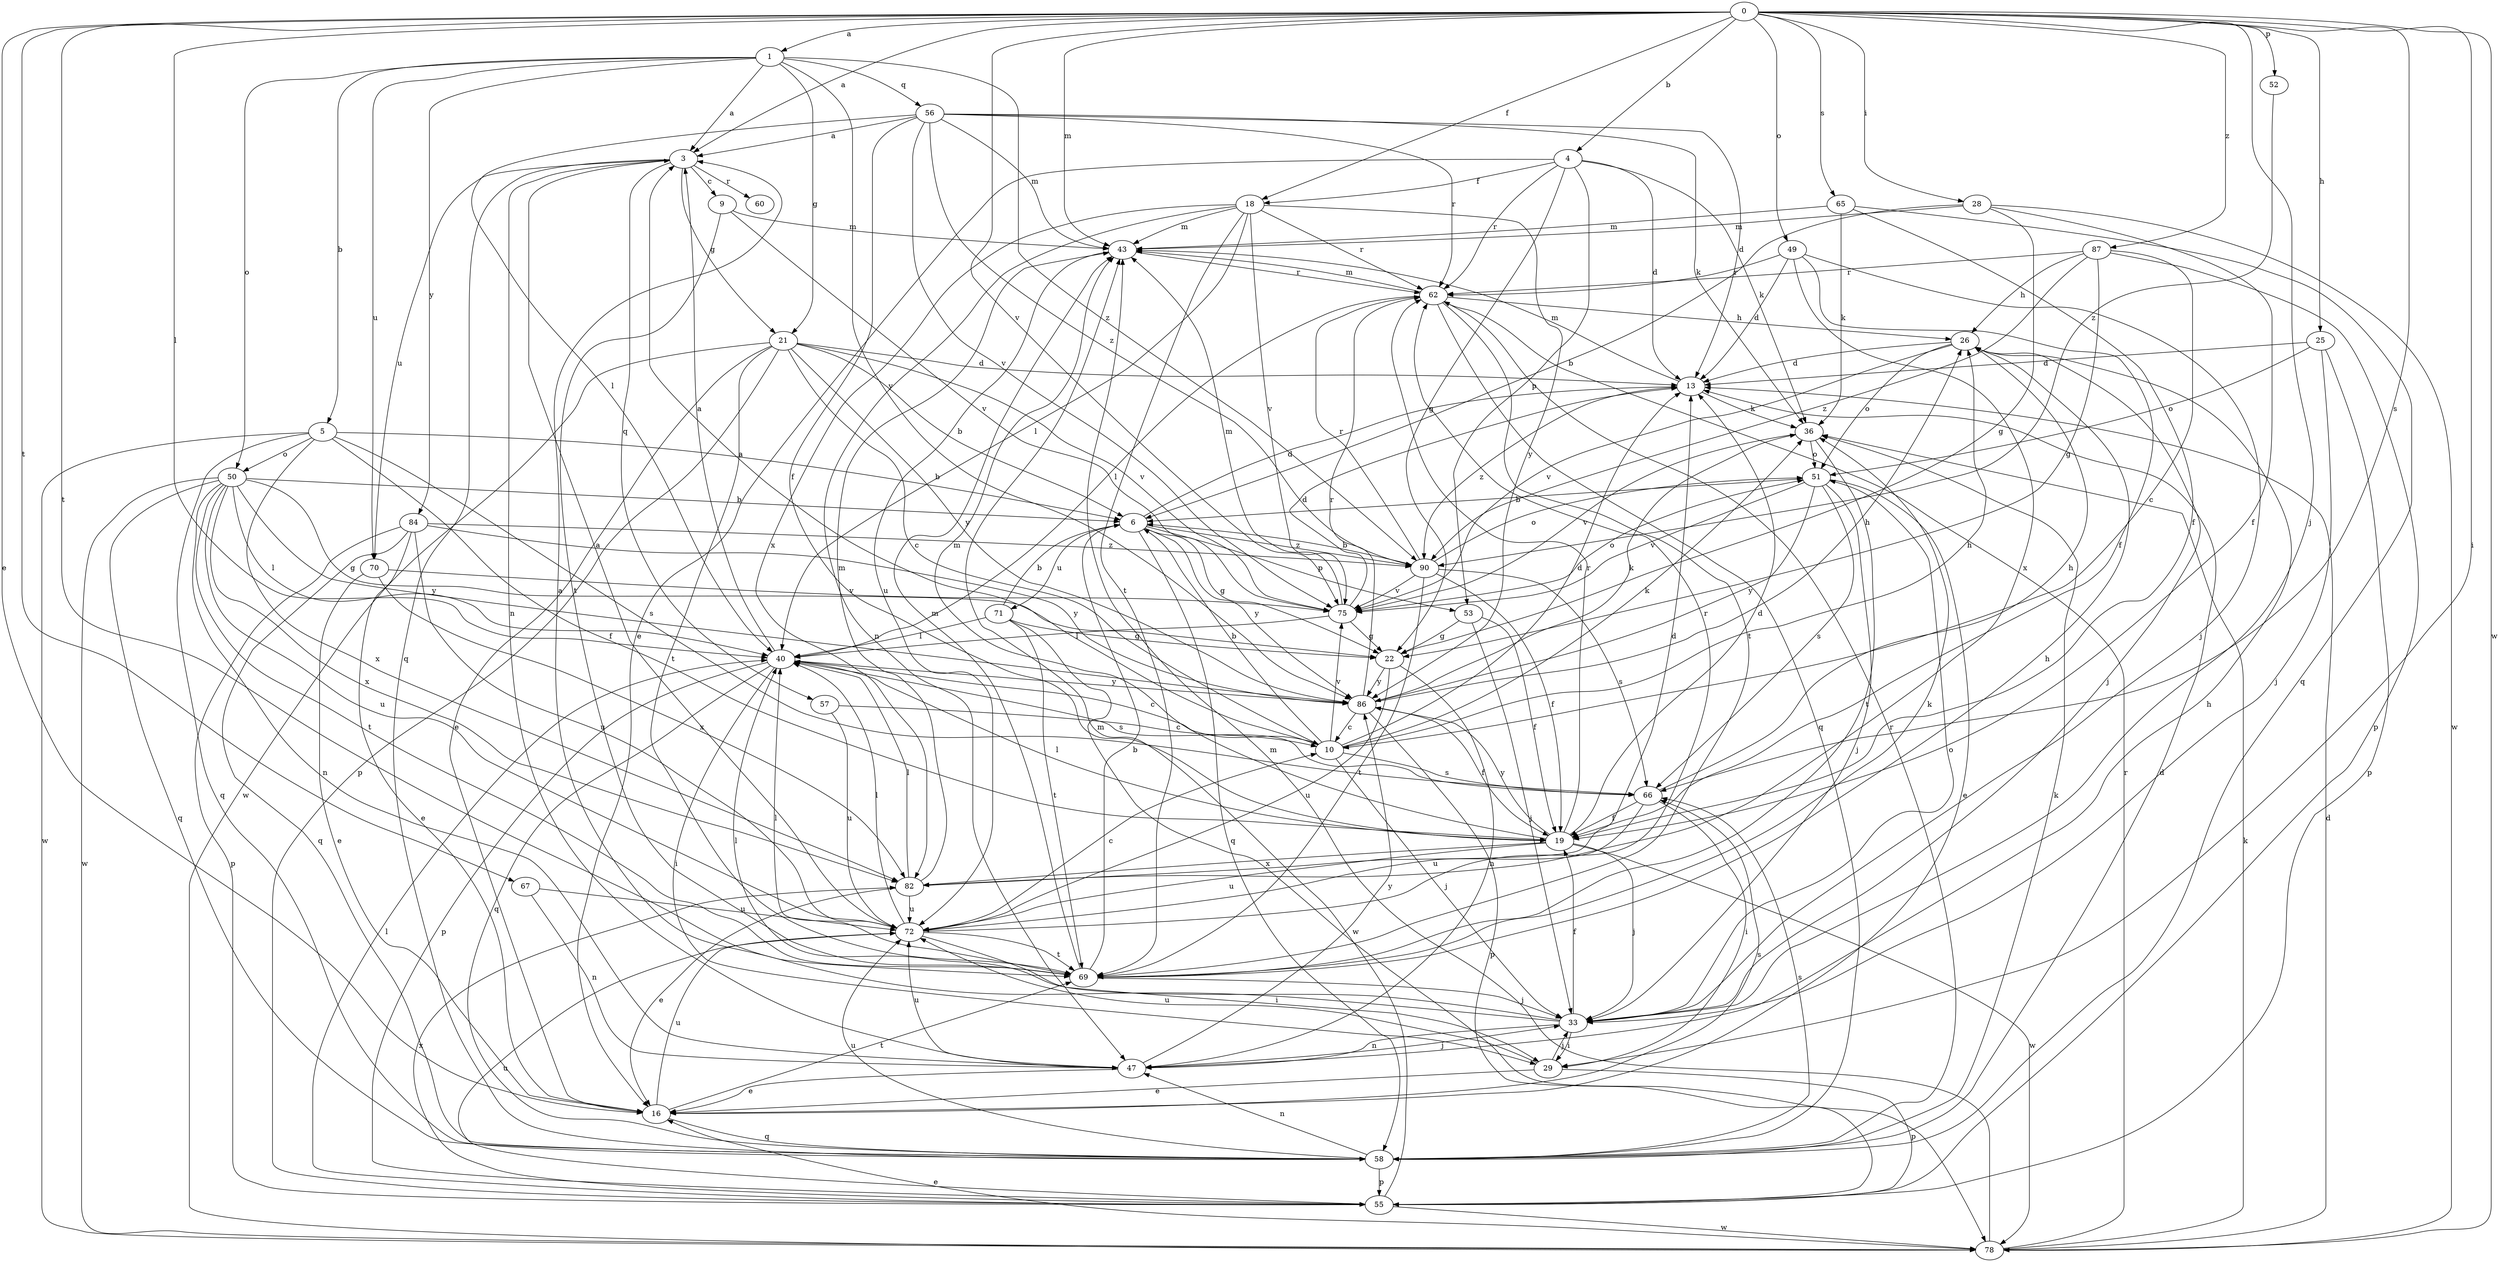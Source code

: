 strict digraph  {
0;
1;
3;
4;
5;
6;
9;
10;
13;
16;
18;
19;
21;
22;
25;
26;
28;
29;
33;
36;
40;
43;
47;
49;
50;
51;
52;
53;
55;
56;
57;
58;
60;
62;
65;
66;
67;
69;
70;
71;
72;
75;
78;
82;
84;
86;
87;
90;
0 -> 1  [label=a];
0 -> 3  [label=a];
0 -> 4  [label=b];
0 -> 16  [label=e];
0 -> 18  [label=f];
0 -> 25  [label=h];
0 -> 28  [label=i];
0 -> 29  [label=i];
0 -> 33  [label=j];
0 -> 40  [label=l];
0 -> 43  [label=m];
0 -> 49  [label=o];
0 -> 52  [label=p];
0 -> 65  [label=s];
0 -> 66  [label=s];
0 -> 67  [label=t];
0 -> 69  [label=t];
0 -> 75  [label=v];
0 -> 78  [label=w];
0 -> 87  [label=z];
1 -> 3  [label=a];
1 -> 5  [label=b];
1 -> 21  [label=g];
1 -> 50  [label=o];
1 -> 56  [label=q];
1 -> 70  [label=u];
1 -> 84  [label=y];
1 -> 86  [label=y];
1 -> 90  [label=z];
3 -> 9  [label=c];
3 -> 21  [label=g];
3 -> 47  [label=n];
3 -> 57  [label=q];
3 -> 58  [label=q];
3 -> 60  [label=r];
3 -> 70  [label=u];
4 -> 13  [label=d];
4 -> 16  [label=e];
4 -> 18  [label=f];
4 -> 22  [label=g];
4 -> 36  [label=k];
4 -> 53  [label=p];
4 -> 62  [label=r];
5 -> 6  [label=b];
5 -> 19  [label=f];
5 -> 50  [label=o];
5 -> 58  [label=q];
5 -> 66  [label=s];
5 -> 78  [label=w];
5 -> 82  [label=x];
6 -> 13  [label=d];
6 -> 22  [label=g];
6 -> 53  [label=p];
6 -> 58  [label=q];
6 -> 71  [label=u];
6 -> 86  [label=y];
6 -> 90  [label=z];
9 -> 43  [label=m];
9 -> 69  [label=t];
9 -> 75  [label=v];
10 -> 3  [label=a];
10 -> 6  [label=b];
10 -> 13  [label=d];
10 -> 26  [label=h];
10 -> 33  [label=j];
10 -> 36  [label=k];
10 -> 66  [label=s];
10 -> 75  [label=v];
13 -> 36  [label=k];
13 -> 43  [label=m];
13 -> 90  [label=z];
16 -> 58  [label=q];
16 -> 66  [label=s];
16 -> 69  [label=t];
16 -> 72  [label=u];
18 -> 40  [label=l];
18 -> 43  [label=m];
18 -> 47  [label=n];
18 -> 62  [label=r];
18 -> 69  [label=t];
18 -> 75  [label=v];
18 -> 82  [label=x];
18 -> 86  [label=y];
19 -> 13  [label=d];
19 -> 33  [label=j];
19 -> 40  [label=l];
19 -> 43  [label=m];
19 -> 62  [label=r];
19 -> 72  [label=u];
19 -> 78  [label=w];
19 -> 82  [label=x];
19 -> 86  [label=y];
21 -> 6  [label=b];
21 -> 10  [label=c];
21 -> 13  [label=d];
21 -> 16  [label=e];
21 -> 55  [label=p];
21 -> 69  [label=t];
21 -> 75  [label=v];
21 -> 78  [label=w];
21 -> 86  [label=y];
22 -> 47  [label=n];
22 -> 72  [label=u];
22 -> 86  [label=y];
25 -> 13  [label=d];
25 -> 33  [label=j];
25 -> 51  [label=o];
25 -> 55  [label=p];
26 -> 13  [label=d];
26 -> 33  [label=j];
26 -> 51  [label=o];
26 -> 75  [label=v];
28 -> 6  [label=b];
28 -> 19  [label=f];
28 -> 22  [label=g];
28 -> 43  [label=m];
28 -> 78  [label=w];
29 -> 16  [label=e];
29 -> 33  [label=j];
29 -> 55  [label=p];
29 -> 72  [label=u];
33 -> 3  [label=a];
33 -> 19  [label=f];
33 -> 29  [label=i];
33 -> 40  [label=l];
33 -> 47  [label=n];
33 -> 51  [label=o];
36 -> 51  [label=o];
36 -> 69  [label=t];
36 -> 75  [label=v];
40 -> 3  [label=a];
40 -> 10  [label=c];
40 -> 29  [label=i];
40 -> 55  [label=p];
40 -> 58  [label=q];
40 -> 66  [label=s];
40 -> 86  [label=y];
43 -> 62  [label=r];
43 -> 72  [label=u];
47 -> 16  [label=e];
47 -> 26  [label=h];
47 -> 33  [label=j];
47 -> 72  [label=u];
47 -> 86  [label=y];
49 -> 13  [label=d];
49 -> 19  [label=f];
49 -> 33  [label=j];
49 -> 62  [label=r];
49 -> 82  [label=x];
50 -> 6  [label=b];
50 -> 22  [label=g];
50 -> 40  [label=l];
50 -> 47  [label=n];
50 -> 58  [label=q];
50 -> 69  [label=t];
50 -> 72  [label=u];
50 -> 78  [label=w];
50 -> 82  [label=x];
50 -> 86  [label=y];
51 -> 6  [label=b];
51 -> 16  [label=e];
51 -> 33  [label=j];
51 -> 66  [label=s];
51 -> 75  [label=v];
51 -> 86  [label=y];
52 -> 90  [label=z];
53 -> 19  [label=f];
53 -> 22  [label=g];
53 -> 33  [label=j];
55 -> 40  [label=l];
55 -> 43  [label=m];
55 -> 72  [label=u];
55 -> 78  [label=w];
55 -> 82  [label=x];
56 -> 3  [label=a];
56 -> 13  [label=d];
56 -> 19  [label=f];
56 -> 36  [label=k];
56 -> 40  [label=l];
56 -> 43  [label=m];
56 -> 62  [label=r];
56 -> 75  [label=v];
56 -> 90  [label=z];
57 -> 10  [label=c];
57 -> 72  [label=u];
58 -> 13  [label=d];
58 -> 36  [label=k];
58 -> 47  [label=n];
58 -> 55  [label=p];
58 -> 62  [label=r];
58 -> 66  [label=s];
58 -> 72  [label=u];
62 -> 26  [label=h];
62 -> 40  [label=l];
62 -> 43  [label=m];
62 -> 58  [label=q];
62 -> 69  [label=t];
65 -> 19  [label=f];
65 -> 36  [label=k];
65 -> 43  [label=m];
65 -> 58  [label=q];
66 -> 19  [label=f];
66 -> 26  [label=h];
66 -> 29  [label=i];
66 -> 72  [label=u];
67 -> 47  [label=n];
67 -> 72  [label=u];
69 -> 6  [label=b];
69 -> 26  [label=h];
69 -> 33  [label=j];
69 -> 36  [label=k];
69 -> 40  [label=l];
69 -> 43  [label=m];
70 -> 16  [label=e];
70 -> 75  [label=v];
70 -> 82  [label=x];
71 -> 6  [label=b];
71 -> 22  [label=g];
71 -> 40  [label=l];
71 -> 69  [label=t];
71 -> 78  [label=w];
72 -> 3  [label=a];
72 -> 10  [label=c];
72 -> 29  [label=i];
72 -> 40  [label=l];
72 -> 62  [label=r];
72 -> 69  [label=t];
75 -> 13  [label=d];
75 -> 22  [label=g];
75 -> 40  [label=l];
75 -> 43  [label=m];
75 -> 51  [label=o];
78 -> 13  [label=d];
78 -> 16  [label=e];
78 -> 36  [label=k];
78 -> 43  [label=m];
78 -> 62  [label=r];
82 -> 13  [label=d];
82 -> 16  [label=e];
82 -> 40  [label=l];
82 -> 43  [label=m];
82 -> 72  [label=u];
84 -> 16  [label=e];
84 -> 55  [label=p];
84 -> 58  [label=q];
84 -> 72  [label=u];
84 -> 86  [label=y];
84 -> 90  [label=z];
86 -> 10  [label=c];
86 -> 19  [label=f];
86 -> 26  [label=h];
86 -> 36  [label=k];
86 -> 55  [label=p];
86 -> 62  [label=r];
87 -> 10  [label=c];
87 -> 22  [label=g];
87 -> 26  [label=h];
87 -> 55  [label=p];
87 -> 62  [label=r];
87 -> 90  [label=z];
90 -> 6  [label=b];
90 -> 19  [label=f];
90 -> 51  [label=o];
90 -> 62  [label=r];
90 -> 66  [label=s];
90 -> 69  [label=t];
90 -> 75  [label=v];
}
